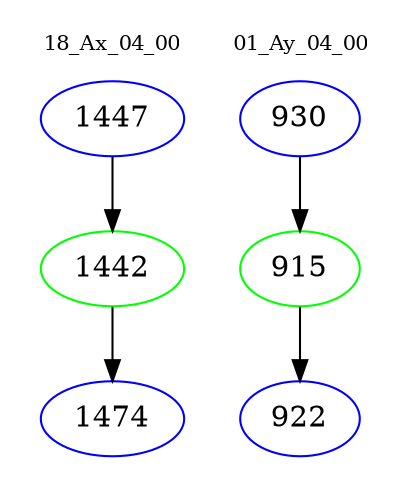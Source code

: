 digraph{
subgraph cluster_0 {
color = white
label = "18_Ax_04_00";
fontsize=10;
T0_1447 [label="1447", color="blue"]
T0_1447 -> T0_1442 [color="black"]
T0_1442 [label="1442", color="green"]
T0_1442 -> T0_1474 [color="black"]
T0_1474 [label="1474", color="blue"]
}
subgraph cluster_1 {
color = white
label = "01_Ay_04_00";
fontsize=10;
T1_930 [label="930", color="blue"]
T1_930 -> T1_915 [color="black"]
T1_915 [label="915", color="green"]
T1_915 -> T1_922 [color="black"]
T1_922 [label="922", color="blue"]
}
}
